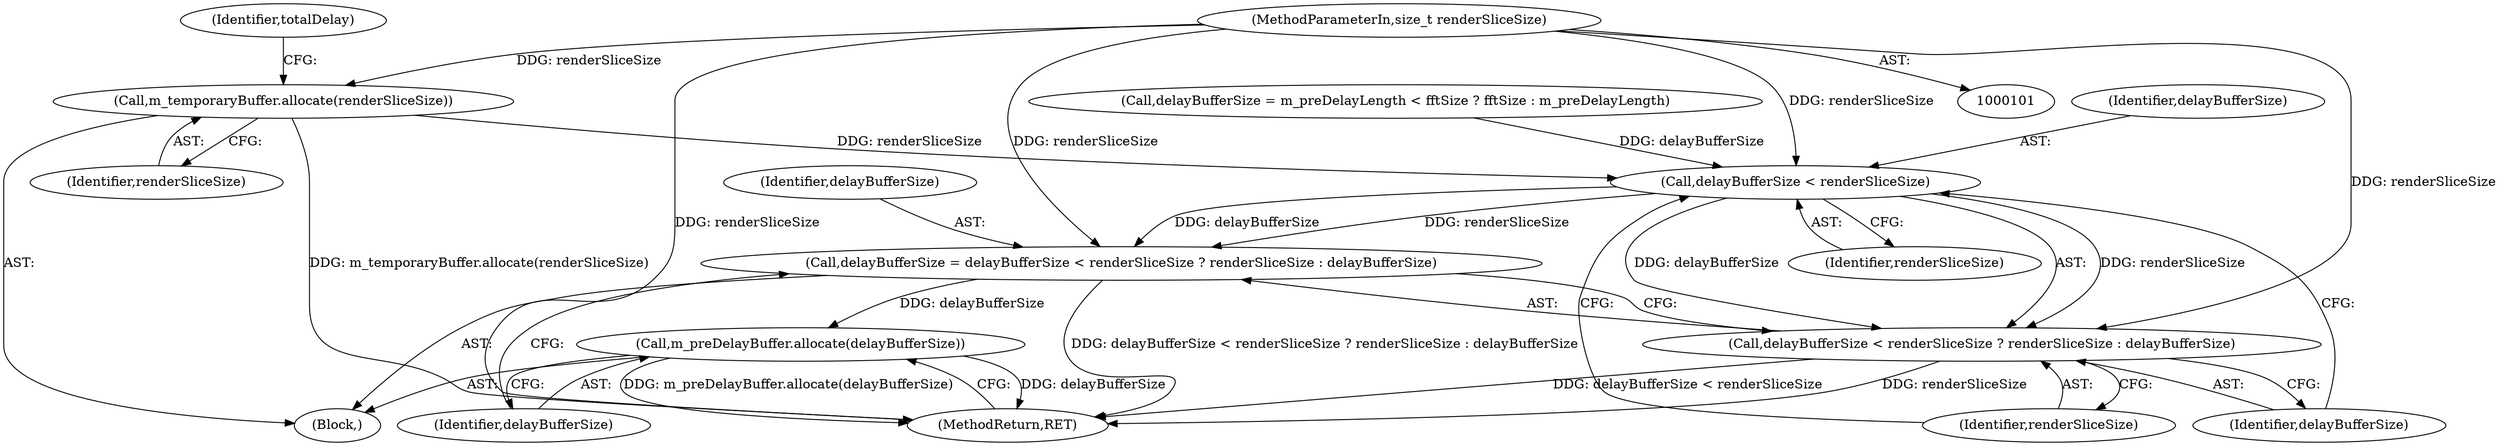 digraph "0_Chrome_6bdf46c517fd12674ffc61d827dc8987e67f0334@API" {
"1000161" [label="(Call,m_temporaryBuffer.allocate(renderSliceSize))"];
"1000109" [label="(MethodParameterIn,size_t renderSliceSize)"];
"1000236" [label="(Call,delayBufferSize < renderSliceSize)"];
"1000233" [label="(Call,delayBufferSize = delayBufferSize < renderSliceSize ? renderSliceSize : delayBufferSize)"];
"1000241" [label="(Call,m_preDelayBuffer.allocate(delayBufferSize))"];
"1000235" [label="(Call,delayBufferSize < renderSliceSize ? renderSliceSize : delayBufferSize)"];
"1000162" [label="(Identifier,renderSliceSize)"];
"1000243" [label="(MethodReturn,RET)"];
"1000109" [label="(MethodParameterIn,size_t renderSliceSize)"];
"1000112" [label="(Block,)"];
"1000237" [label="(Identifier,delayBufferSize)"];
"1000242" [label="(Identifier,delayBufferSize)"];
"1000239" [label="(Identifier,renderSliceSize)"];
"1000241" [label="(Call,m_preDelayBuffer.allocate(delayBufferSize))"];
"1000161" [label="(Call,m_temporaryBuffer.allocate(renderSliceSize))"];
"1000240" [label="(Identifier,delayBufferSize)"];
"1000225" [label="(Call,delayBufferSize = m_preDelayLength < fftSize ? fftSize : m_preDelayLength)"];
"1000165" [label="(Identifier,totalDelay)"];
"1000236" [label="(Call,delayBufferSize < renderSliceSize)"];
"1000235" [label="(Call,delayBufferSize < renderSliceSize ? renderSliceSize : delayBufferSize)"];
"1000234" [label="(Identifier,delayBufferSize)"];
"1000238" [label="(Identifier,renderSliceSize)"];
"1000233" [label="(Call,delayBufferSize = delayBufferSize < renderSliceSize ? renderSliceSize : delayBufferSize)"];
"1000161" -> "1000112"  [label="AST: "];
"1000161" -> "1000162"  [label="CFG: "];
"1000162" -> "1000161"  [label="AST: "];
"1000165" -> "1000161"  [label="CFG: "];
"1000161" -> "1000243"  [label="DDG: m_temporaryBuffer.allocate(renderSliceSize)"];
"1000109" -> "1000161"  [label="DDG: renderSliceSize"];
"1000161" -> "1000236"  [label="DDG: renderSliceSize"];
"1000109" -> "1000101"  [label="AST: "];
"1000109" -> "1000243"  [label="DDG: renderSliceSize"];
"1000109" -> "1000233"  [label="DDG: renderSliceSize"];
"1000109" -> "1000236"  [label="DDG: renderSliceSize"];
"1000109" -> "1000235"  [label="DDG: renderSliceSize"];
"1000236" -> "1000235"  [label="AST: "];
"1000236" -> "1000238"  [label="CFG: "];
"1000237" -> "1000236"  [label="AST: "];
"1000238" -> "1000236"  [label="AST: "];
"1000239" -> "1000236"  [label="CFG: "];
"1000240" -> "1000236"  [label="CFG: "];
"1000236" -> "1000233"  [label="DDG: renderSliceSize"];
"1000236" -> "1000233"  [label="DDG: delayBufferSize"];
"1000225" -> "1000236"  [label="DDG: delayBufferSize"];
"1000236" -> "1000235"  [label="DDG: renderSliceSize"];
"1000236" -> "1000235"  [label="DDG: delayBufferSize"];
"1000233" -> "1000112"  [label="AST: "];
"1000233" -> "1000235"  [label="CFG: "];
"1000234" -> "1000233"  [label="AST: "];
"1000235" -> "1000233"  [label="AST: "];
"1000242" -> "1000233"  [label="CFG: "];
"1000233" -> "1000243"  [label="DDG: delayBufferSize < renderSliceSize ? renderSliceSize : delayBufferSize"];
"1000233" -> "1000241"  [label="DDG: delayBufferSize"];
"1000241" -> "1000112"  [label="AST: "];
"1000241" -> "1000242"  [label="CFG: "];
"1000242" -> "1000241"  [label="AST: "];
"1000243" -> "1000241"  [label="CFG: "];
"1000241" -> "1000243"  [label="DDG: delayBufferSize"];
"1000241" -> "1000243"  [label="DDG: m_preDelayBuffer.allocate(delayBufferSize)"];
"1000235" -> "1000239"  [label="CFG: "];
"1000235" -> "1000240"  [label="CFG: "];
"1000239" -> "1000235"  [label="AST: "];
"1000240" -> "1000235"  [label="AST: "];
"1000235" -> "1000243"  [label="DDG: delayBufferSize < renderSliceSize"];
"1000235" -> "1000243"  [label="DDG: renderSliceSize"];
}

